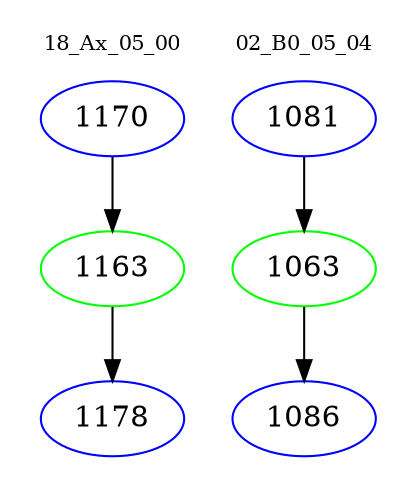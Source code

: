 digraph{
subgraph cluster_0 {
color = white
label = "18_Ax_05_00";
fontsize=10;
T0_1170 [label="1170", color="blue"]
T0_1170 -> T0_1163 [color="black"]
T0_1163 [label="1163", color="green"]
T0_1163 -> T0_1178 [color="black"]
T0_1178 [label="1178", color="blue"]
}
subgraph cluster_1 {
color = white
label = "02_B0_05_04";
fontsize=10;
T1_1081 [label="1081", color="blue"]
T1_1081 -> T1_1063 [color="black"]
T1_1063 [label="1063", color="green"]
T1_1063 -> T1_1086 [color="black"]
T1_1086 [label="1086", color="blue"]
}
}
